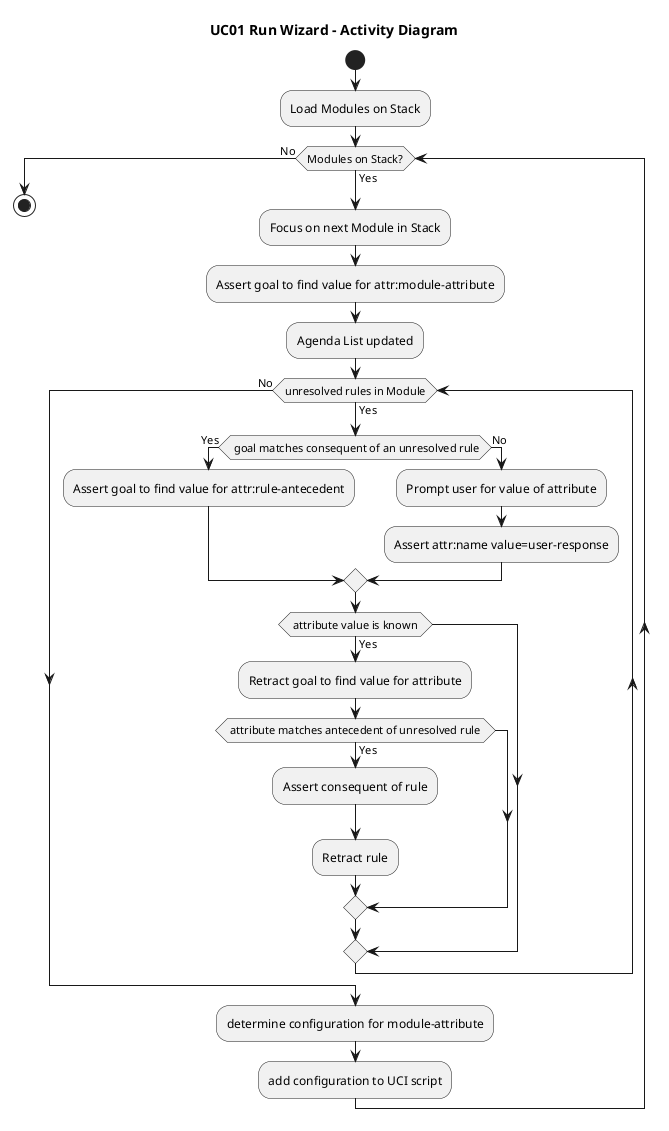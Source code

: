 @startuml

title UC01 Run Wizard - Activity Diagram


start

:Load Modules on Stack;

while(Modules on Stack?) is (Yes)
	:Focus on next Module in Stack;
	:Assert goal to find value for attr:module-attribute;
	:Agenda List updated;

	while(unresolved rules in Module) is (Yes)
		if( goal matches consequent of an unresolved rule) then (Yes)
			:Assert goal to find value for attr:rule-antecedent;
		else (No)
			:Prompt user for value of attribute;
			:Assert attr:name value=user-response;
		endif

		if( attribute value is known ) then (Yes)
			:Retract goal to find value for attribute;
			if( attribute matches antecedent of unresolved rule ) then (Yes)
				:Assert consequent of rule;
				:Retract rule;
			endif
		endif
	endwhile (No)


	:determine configuration for module-attribute;
	:add configuration to UCI script;
endwhile (No)


stop

@enduml
